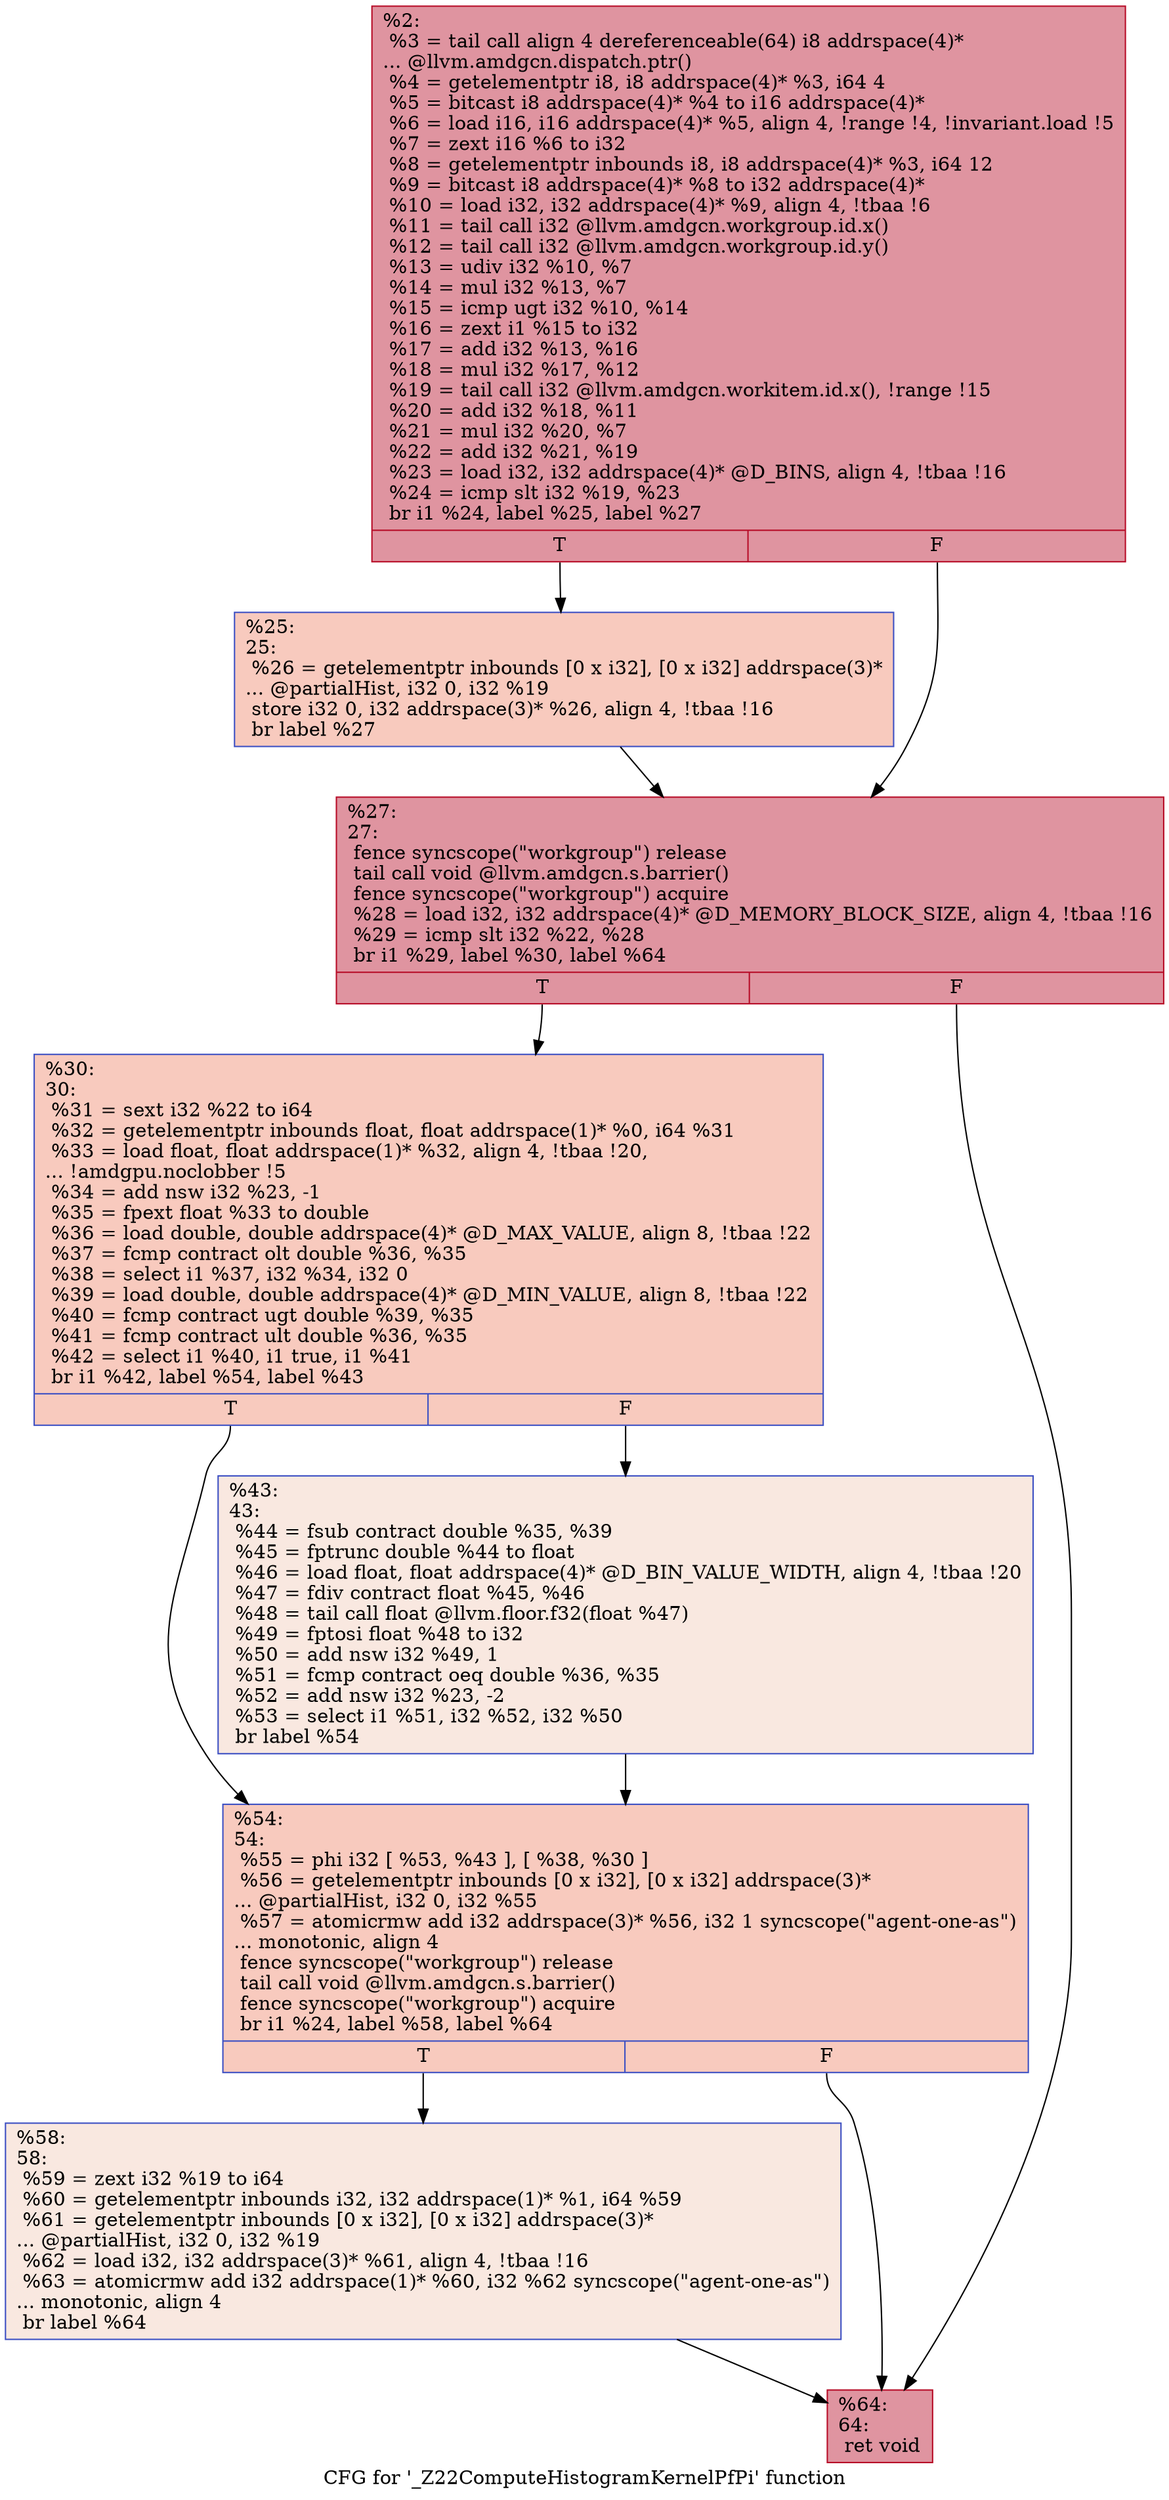 digraph "CFG for '_Z22ComputeHistogramKernelPfPi' function" {
	label="CFG for '_Z22ComputeHistogramKernelPfPi' function";

	Node0x52beff0 [shape=record,color="#b70d28ff", style=filled, fillcolor="#b70d2870",label="{%2:\l  %3 = tail call align 4 dereferenceable(64) i8 addrspace(4)*\l... @llvm.amdgcn.dispatch.ptr()\l  %4 = getelementptr i8, i8 addrspace(4)* %3, i64 4\l  %5 = bitcast i8 addrspace(4)* %4 to i16 addrspace(4)*\l  %6 = load i16, i16 addrspace(4)* %5, align 4, !range !4, !invariant.load !5\l  %7 = zext i16 %6 to i32\l  %8 = getelementptr inbounds i8, i8 addrspace(4)* %3, i64 12\l  %9 = bitcast i8 addrspace(4)* %8 to i32 addrspace(4)*\l  %10 = load i32, i32 addrspace(4)* %9, align 4, !tbaa !6\l  %11 = tail call i32 @llvm.amdgcn.workgroup.id.x()\l  %12 = tail call i32 @llvm.amdgcn.workgroup.id.y()\l  %13 = udiv i32 %10, %7\l  %14 = mul i32 %13, %7\l  %15 = icmp ugt i32 %10, %14\l  %16 = zext i1 %15 to i32\l  %17 = add i32 %13, %16\l  %18 = mul i32 %17, %12\l  %19 = tail call i32 @llvm.amdgcn.workitem.id.x(), !range !15\l  %20 = add i32 %18, %11\l  %21 = mul i32 %20, %7\l  %22 = add i32 %21, %19\l  %23 = load i32, i32 addrspace(4)* @D_BINS, align 4, !tbaa !16\l  %24 = icmp slt i32 %19, %23\l  br i1 %24, label %25, label %27\l|{<s0>T|<s1>F}}"];
	Node0x52beff0:s0 -> Node0x52c13e0;
	Node0x52beff0:s1 -> Node0x52c1470;
	Node0x52c13e0 [shape=record,color="#3d50c3ff", style=filled, fillcolor="#ef886b70",label="{%25:\l25:                                               \l  %26 = getelementptr inbounds [0 x i32], [0 x i32] addrspace(3)*\l... @partialHist, i32 0, i32 %19\l  store i32 0, i32 addrspace(3)* %26, align 4, !tbaa !16\l  br label %27\l}"];
	Node0x52c13e0 -> Node0x52c1470;
	Node0x52c1470 [shape=record,color="#b70d28ff", style=filled, fillcolor="#b70d2870",label="{%27:\l27:                                               \l  fence syncscope(\"workgroup\") release\l  tail call void @llvm.amdgcn.s.barrier()\l  fence syncscope(\"workgroup\") acquire\l  %28 = load i32, i32 addrspace(4)* @D_MEMORY_BLOCK_SIZE, align 4, !tbaa !16\l  %29 = icmp slt i32 %22, %28\l  br i1 %29, label %30, label %64\l|{<s0>T|<s1>F}}"];
	Node0x52c1470:s0 -> Node0x52c2170;
	Node0x52c1470:s1 -> Node0x52c21c0;
	Node0x52c2170 [shape=record,color="#3d50c3ff", style=filled, fillcolor="#ef886b70",label="{%30:\l30:                                               \l  %31 = sext i32 %22 to i64\l  %32 = getelementptr inbounds float, float addrspace(1)* %0, i64 %31\l  %33 = load float, float addrspace(1)* %32, align 4, !tbaa !20,\l... !amdgpu.noclobber !5\l  %34 = add nsw i32 %23, -1\l  %35 = fpext float %33 to double\l  %36 = load double, double addrspace(4)* @D_MAX_VALUE, align 8, !tbaa !22\l  %37 = fcmp contract olt double %36, %35\l  %38 = select i1 %37, i32 %34, i32 0\l  %39 = load double, double addrspace(4)* @D_MIN_VALUE, align 8, !tbaa !22\l  %40 = fcmp contract ugt double %39, %35\l  %41 = fcmp contract ult double %36, %35\l  %42 = select i1 %40, i1 true, i1 %41\l  br i1 %42, label %54, label %43\l|{<s0>T|<s1>F}}"];
	Node0x52c2170:s0 -> Node0x52c3960;
	Node0x52c2170:s1 -> Node0x52c39f0;
	Node0x52c39f0 [shape=record,color="#3d50c3ff", style=filled, fillcolor="#f1ccb870",label="{%43:\l43:                                               \l  %44 = fsub contract double %35, %39\l  %45 = fptrunc double %44 to float\l  %46 = load float, float addrspace(4)* @D_BIN_VALUE_WIDTH, align 4, !tbaa !20\l  %47 = fdiv contract float %45, %46\l  %48 = tail call float @llvm.floor.f32(float %47)\l  %49 = fptosi float %48 to i32\l  %50 = add nsw i32 %49, 1\l  %51 = fcmp contract oeq double %36, %35\l  %52 = add nsw i32 %23, -2\l  %53 = select i1 %51, i32 %52, i32 %50\l  br label %54\l}"];
	Node0x52c39f0 -> Node0x52c3960;
	Node0x52c3960 [shape=record,color="#3d50c3ff", style=filled, fillcolor="#ef886b70",label="{%54:\l54:                                               \l  %55 = phi i32 [ %53, %43 ], [ %38, %30 ]\l  %56 = getelementptr inbounds [0 x i32], [0 x i32] addrspace(3)*\l... @partialHist, i32 0, i32 %55\l  %57 = atomicrmw add i32 addrspace(3)* %56, i32 1 syncscope(\"agent-one-as\")\l... monotonic, align 4\l  fence syncscope(\"workgroup\") release\l  tail call void @llvm.amdgcn.s.barrier()\l  fence syncscope(\"workgroup\") acquire\l  br i1 %24, label %58, label %64\l|{<s0>T|<s1>F}}"];
	Node0x52c3960:s0 -> Node0x52c4cb0;
	Node0x52c3960:s1 -> Node0x52c21c0;
	Node0x52c4cb0 [shape=record,color="#3d50c3ff", style=filled, fillcolor="#f1ccb870",label="{%58:\l58:                                               \l  %59 = zext i32 %19 to i64\l  %60 = getelementptr inbounds i32, i32 addrspace(1)* %1, i64 %59\l  %61 = getelementptr inbounds [0 x i32], [0 x i32] addrspace(3)*\l... @partialHist, i32 0, i32 %19\l  %62 = load i32, i32 addrspace(3)* %61, align 4, !tbaa !16\l  %63 = atomicrmw add i32 addrspace(1)* %60, i32 %62 syncscope(\"agent-one-as\")\l... monotonic, align 4\l  br label %64\l}"];
	Node0x52c4cb0 -> Node0x52c21c0;
	Node0x52c21c0 [shape=record,color="#b70d28ff", style=filled, fillcolor="#b70d2870",label="{%64:\l64:                                               \l  ret void\l}"];
}
